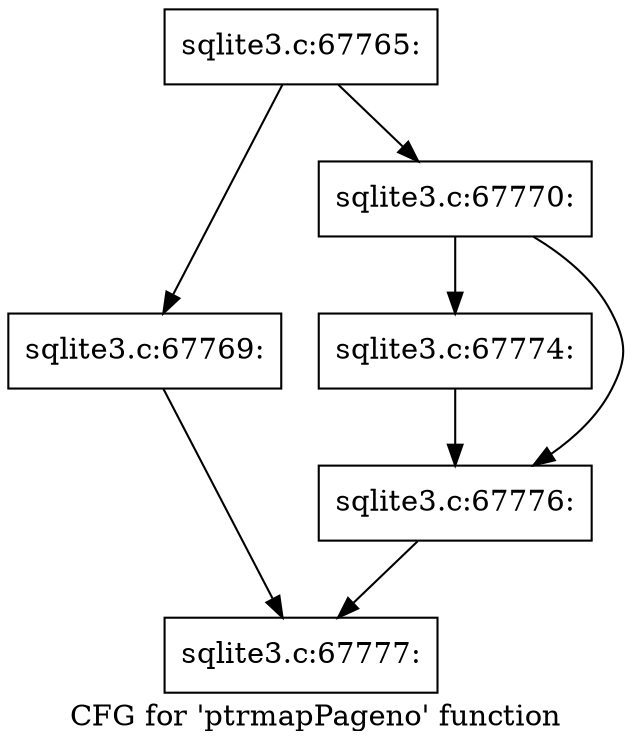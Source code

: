 digraph "CFG for 'ptrmapPageno' function" {
	label="CFG for 'ptrmapPageno' function";

	Node0x55c0f78a6340 [shape=record,label="{sqlite3.c:67765:}"];
	Node0x55c0f78a6340 -> Node0x55c0f78a8aa0;
	Node0x55c0f78a6340 -> Node0x55c0f78a8af0;
	Node0x55c0f78a8aa0 [shape=record,label="{sqlite3.c:67769:}"];
	Node0x55c0f78a8aa0 -> Node0x55c0f78a64c0;
	Node0x55c0f78a8af0 [shape=record,label="{sqlite3.c:67770:}"];
	Node0x55c0f78a8af0 -> Node0x55c0f78a9cd0;
	Node0x55c0f78a8af0 -> Node0x55c0f78a9d20;
	Node0x55c0f78a9cd0 [shape=record,label="{sqlite3.c:67774:}"];
	Node0x55c0f78a9cd0 -> Node0x55c0f78a9d20;
	Node0x55c0f78a9d20 [shape=record,label="{sqlite3.c:67776:}"];
	Node0x55c0f78a9d20 -> Node0x55c0f78a64c0;
	Node0x55c0f78a64c0 [shape=record,label="{sqlite3.c:67777:}"];
}

